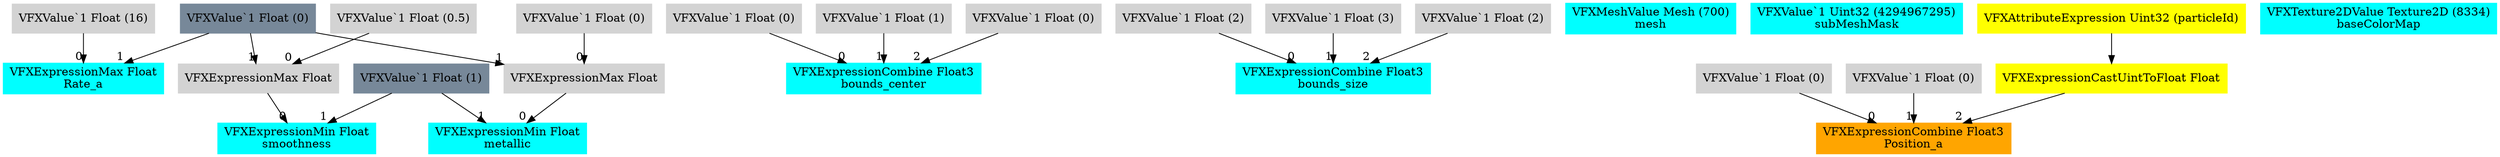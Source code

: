 digraph G {
node0 [shape="box" color="cyan" style="filled" label="VFXExpressionMax Float
Rate_a"]
node1 [shape="box" color="lightgray" style="filled" label="VFXValue`1 Float (16)"]
node2 [shape="box" color="lightslategray" style="filled" label="VFXValue`1 Float (0)"]
node3 [shape="box" color="cyan" style="filled" label="VFXExpressionCombine Float3
bounds_center"]
node4 [shape="box" color="lightgray" style="filled" label="VFXValue`1 Float (0)"]
node5 [shape="box" color="lightgray" style="filled" label="VFXValue`1 Float (1)"]
node6 [shape="box" color="lightgray" style="filled" label="VFXValue`1 Float (0)"]
node7 [shape="box" color="cyan" style="filled" label="VFXExpressionCombine Float3
bounds_size"]
node8 [shape="box" color="lightgray" style="filled" label="VFXValue`1 Float (2)"]
node9 [shape="box" color="lightgray" style="filled" label="VFXValue`1 Float (3)"]
node10 [shape="box" color="lightgray" style="filled" label="VFXValue`1 Float (2)"]
node11 [shape="box" color="cyan" style="filled" label="VFXMeshValue Mesh (700)
mesh"]
node12 [shape="box" color="cyan" style="filled" label="VFXValue`1 Uint32 (4294967295)
subMeshMask"]
node13 [shape="box" color="orange" style="filled" label="VFXExpressionCombine Float3
Position_a"]
node14 [shape="box" color="lightgray" style="filled" label="VFXValue`1 Float (0)"]
node15 [shape="box" color="lightgray" style="filled" label="VFXValue`1 Float (0)"]
node16 [shape="box" color="yellow" style="filled" label="VFXExpressionCastUintToFloat Float"]
node17 [shape="box" color="yellow" style="filled" label="VFXAttributeExpression Uint32 (particleId)"]
node18 [shape="box" color="cyan" style="filled" label="VFXExpressionMin Float
smoothness"]
node19 [shape="box" color="lightgray" style="filled" label="VFXExpressionMax Float"]
node20 [shape="box" color="lightgray" style="filled" label="VFXValue`1 Float (0.5)"]
node21 [shape="box" color="lightslategray" style="filled" label="VFXValue`1 Float (1)"]
node22 [shape="box" color="cyan" style="filled" label="VFXExpressionMin Float
metallic"]
node23 [shape="box" color="lightgray" style="filled" label="VFXExpressionMax Float"]
node24 [shape="box" color="lightgray" style="filled" label="VFXValue`1 Float (0)"]
node25 [shape="box" color="cyan" style="filled" label="VFXTexture2DValue Texture2D (8334)
baseColorMap"]
node1 -> node0 [headlabel="0"]
node2 -> node0 [headlabel="1"]
node4 -> node3 [headlabel="0"]
node5 -> node3 [headlabel="1"]
node6 -> node3 [headlabel="2"]
node8 -> node7 [headlabel="0"]
node9 -> node7 [headlabel="1"]
node10 -> node7 [headlabel="2"]
node14 -> node13 [headlabel="0"]
node15 -> node13 [headlabel="1"]
node16 -> node13 [headlabel="2"]
node17 -> node16 
node19 -> node18 [headlabel="0"]
node21 -> node18 [headlabel="1"]
node20 -> node19 [headlabel="0"]
node2 -> node19 [headlabel="1"]
node23 -> node22 [headlabel="0"]
node21 -> node22 [headlabel="1"]
node24 -> node23 [headlabel="0"]
node2 -> node23 [headlabel="1"]
}
